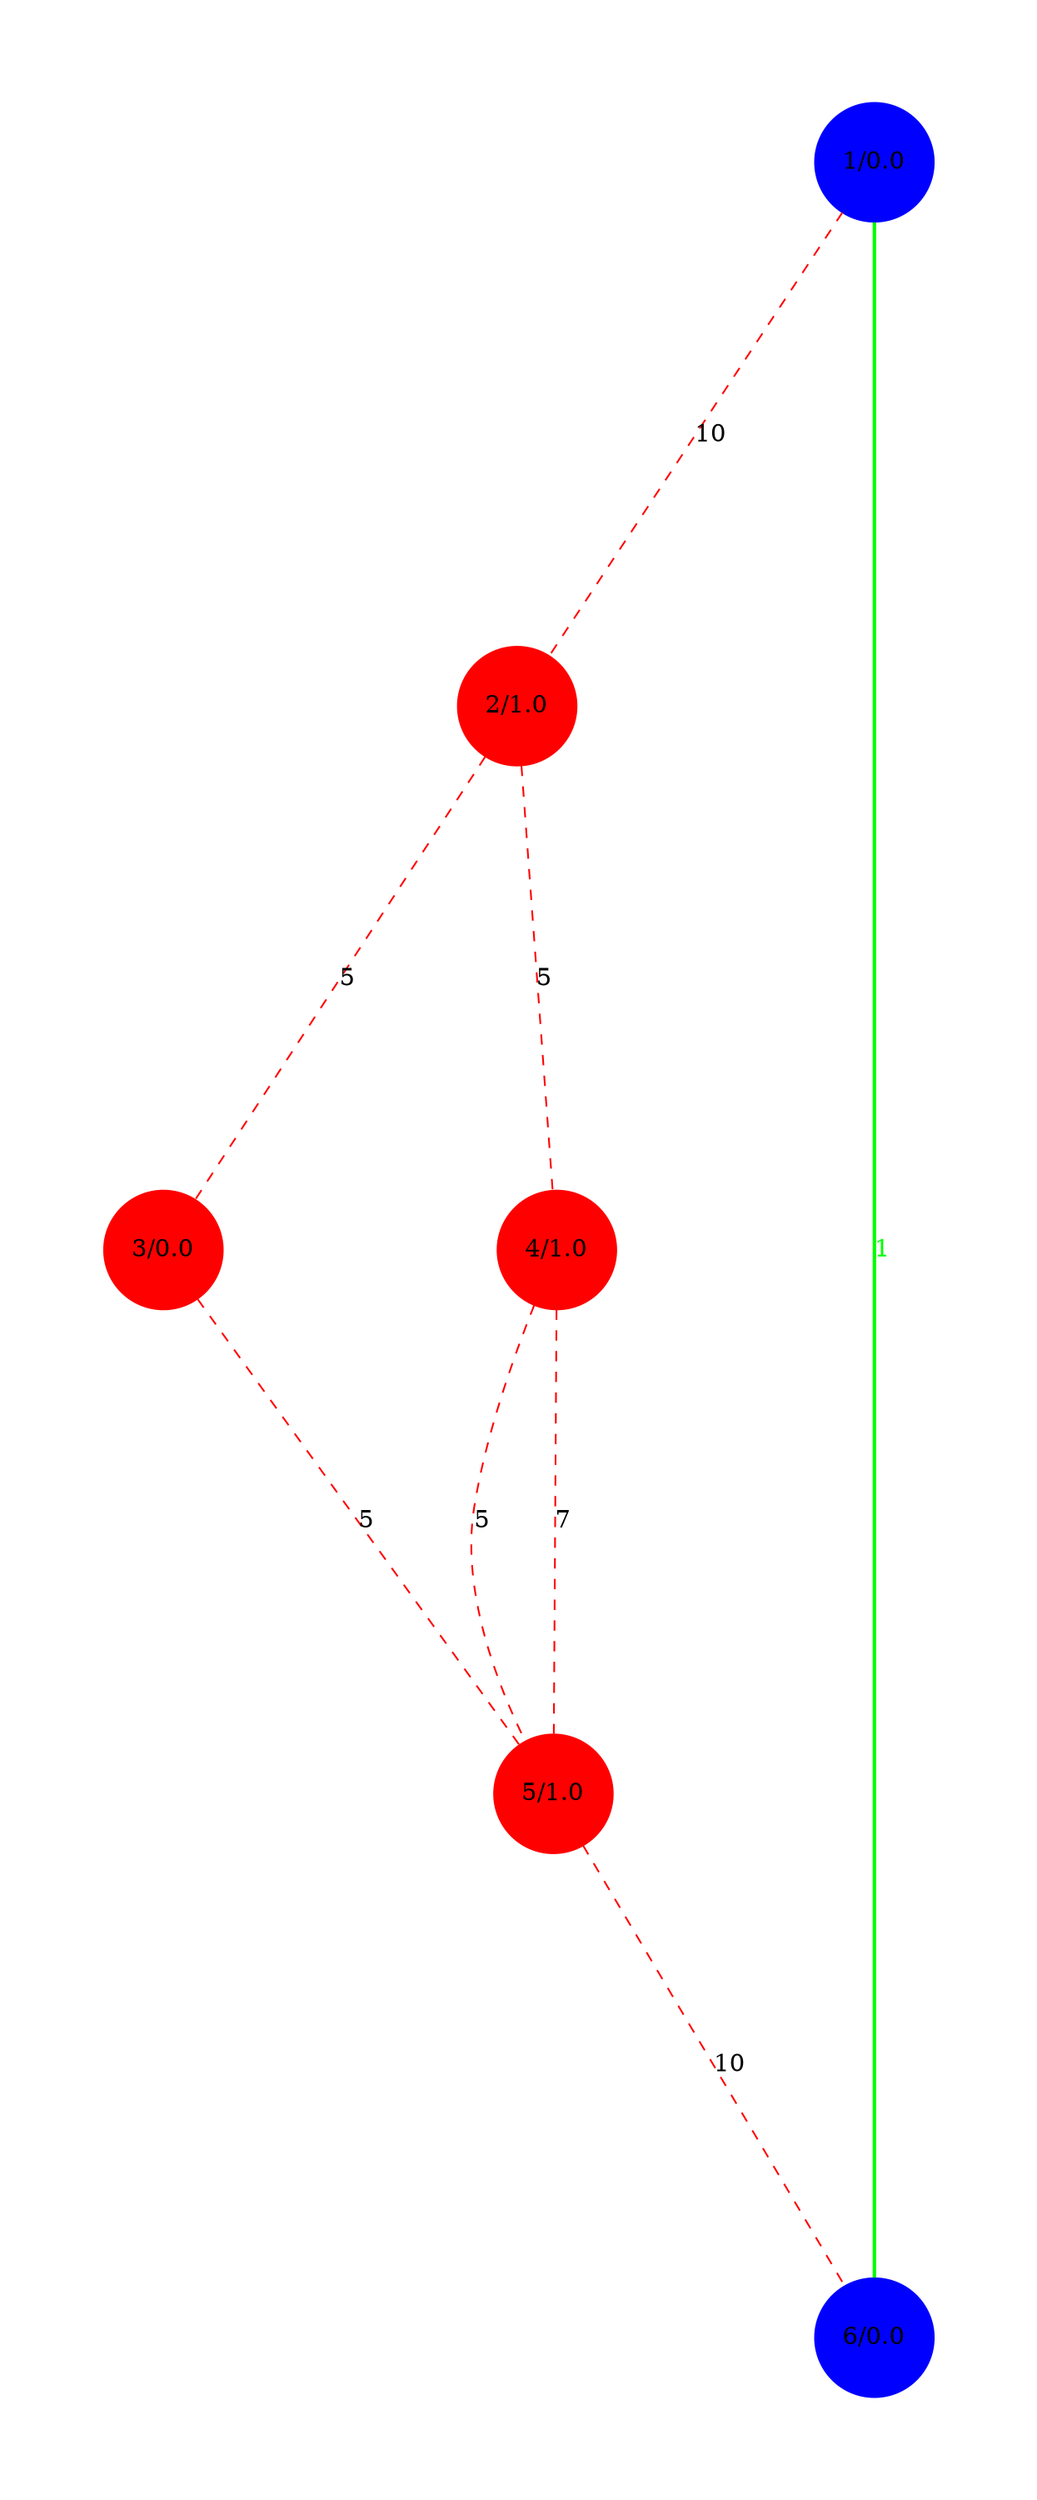 graph G {
ratio=expand;
overlap=false;
size="20,20!";
1 [status=repaired, style=filled, weight=0, color=blue, Country="United States", id=1, pos="-74,40!", Longitude="-74.00597", label="1/0.0", shape=circle, Latitude="40.71427", type=green, betweeness="0.0"];
2 [status=destroyed, style=filled, weight=0, color=red, Country="United States", id=2, pos="-87,41!", Longitude="-87.65005", label="2/1.0", shape=circle, Latitude="41.85003", type=normal, betweeness="1.0"];
3 [status=destroyed, style=filled, weight=0, color=red, Country="United States", pos="-77,38!", Longitude="-77.03637", label="3/0.0", betweeness="0.0", shape=circle, Internal=1, Latitude="38.89511", type=normal, id=3];
4 [status=destroyed, style=filled, weight=0, color=red, Country="United States", pos="-122,47!", Longitude="-122.33207", label="4/1.0", betweeness="1.0", shape=circle, Internal=1, Latitude="47.60621", type=normal, id=4];
5 [status=destroyed, style=filled, weight=0, color=red, Country="United States", pos="-122,37!", Longitude="-122.03635", label="5/1.0", betweeness="1.0", shape=circle, Internal=1, Latitude="37.36883", type=normal, id=5];
6 [status=repaired, style=filled, weight=0, color=blue, Country="United States", pos="-118,34!", Longitude="-118.24368", label="6/0.0", betweeness="0.0", shape=circle, Internal=1, Latitude="34.05223", type=green, id=6];
1 -- 2  [LinkType="OC-192", status=destroyed, style=dashed, capacity=10, weight="0.01", color=red, labelfont=red, LinkNote=c, label=10, LinkLabel="OC-192c", key=0, type=normal];
1 -- 6  [splitted_edge=False, style=bold, key=0, demand=1, color=green, fontcolor=green, type=green, root_edge="(1, 6)", label=1];
2 -- 3  [LinkType="OC-192", status=destroyed, style=dashed, capacity=5, weight="0.02", color=red, labelfont=red, LinkNote=c, label=5, LinkLabel="OC-192c", key=0, type=normal];
2 -- 4  [LinkType="OC-192", status=destroyed, style=dashed, capacity=5, weight="0.02", color=red, labelfont=red, LinkNote=c, label=5, LinkLabel="OC-192c", key=0, type=normal];
3 -- 5  [LinkType="OC-192", status=destroyed, style=dashed, capacity=5, weight="0.02", color=red, labelfont=red, LinkNote=c, label=5, LinkLabel="OC-192c", key=0, type=normal];
4 -- 5  [LinkType="OC-192", status=destroyed, style=dashed, capacity=5, weight="0.02", color=red, labelfont=red, LinkNote=c, label=5, LinkLabel="OC-192c", key=0, type=normal];
4 -- 5  [LinkType="OC-192", status=destroyed, style=dashed, capacity=7, weight="0.0142857142857", color=red, labelfont=red, LinkNote=c, label=7, LinkLabel="OC-192c", key=1, type=normal];
5 -- 6  [LinkType="OC-192", status=destroyed, style=dashed, capacity=10, weight="0.01", color=red, labelfont=red, LinkNote=c, label=10, LinkLabel="OC-192c", key=0, type=normal];
}
